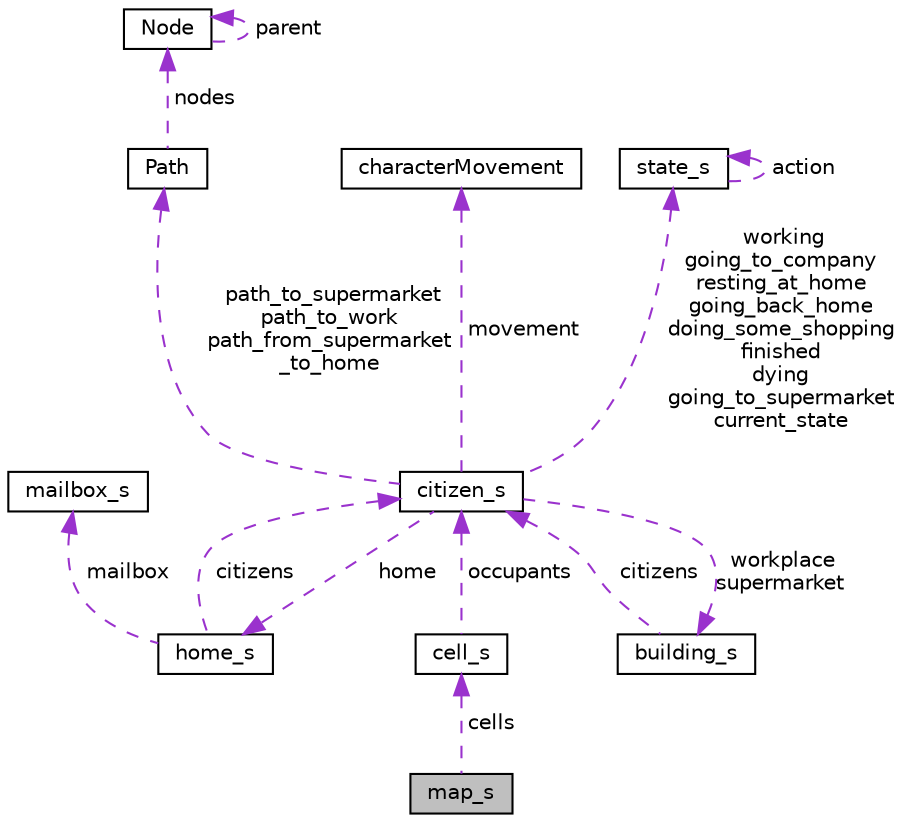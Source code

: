 digraph "map_s"
{
 // LATEX_PDF_SIZE
  edge [fontname="Helvetica",fontsize="10",labelfontname="Helvetica",labelfontsize="10"];
  node [fontname="Helvetica",fontsize="10",shape=record];
  Node1 [label="map_s",height=0.2,width=0.4,color="black", fillcolor="grey75", style="filled", fontcolor="black",tooltip="The city map."];
  Node2 -> Node1 [dir="back",color="darkorchid3",fontsize="10",style="dashed",label=" cells" ,fontname="Helvetica"];
  Node2 [label="cell_s",height=0.2,width=0.4,color="black", fillcolor="white", style="filled",URL="$d8/db0/structcell__s.html",tooltip="A cell within the map of the city."];
  Node3 -> Node2 [dir="back",color="darkorchid3",fontsize="10",style="dashed",label=" occupants" ,fontname="Helvetica"];
  Node3 [label="citizen_s",height=0.2,width=0.4,color="black", fillcolor="white", style="filled",URL="$dc/d85/structcitizen__s.html",tooltip="A structure representing a citizen in the simulation."];
  Node4 -> Node3 [dir="back",color="darkorchid3",fontsize="10",style="dashed",label=" home" ,fontname="Helvetica"];
  Node4 [label="home_s",height=0.2,width=0.4,color="black", fillcolor="white", style="filled",URL="$d3/d3f/structhome__s.html",tooltip="A structure representing a home in the simulation."];
  Node3 -> Node4 [dir="back",color="darkorchid3",fontsize="10",style="dashed",label=" citizens" ,fontname="Helvetica"];
  Node5 -> Node4 [dir="back",color="darkorchid3",fontsize="10",style="dashed",label=" mailbox" ,fontname="Helvetica"];
  Node5 [label="mailbox_s",height=0.2,width=0.4,color="black", fillcolor="white", style="filled",URL="$d2/dc7/structmailbox__s.html",tooltip="A structure representing a mailbox in the simulation."];
  Node6 -> Node3 [dir="back",color="darkorchid3",fontsize="10",style="dashed",label=" workplace\nsupermarket" ,fontname="Helvetica"];
  Node6 [label="building_s",height=0.2,width=0.4,color="black", fillcolor="white", style="filled",URL="$d5/dac/structbuilding__s.html",tooltip="A structure representing a building in the simulation."];
  Node3 -> Node6 [dir="back",color="darkorchid3",fontsize="10",style="dashed",label=" citizens" ,fontname="Helvetica"];
  Node7 -> Node3 [dir="back",color="darkorchid3",fontsize="10",style="dashed",label=" path_to_supermarket\npath_to_work\npath_from_supermarket\l_to_home" ,fontname="Helvetica"];
  Node7 [label="Path",height=0.2,width=0.4,color="black", fillcolor="white", style="filled",URL="$d3/d20/structPath.html",tooltip="A structure representing a path in a grid."];
  Node8 -> Node7 [dir="back",color="darkorchid3",fontsize="10",style="dashed",label=" nodes" ,fontname="Helvetica"];
  Node8 [label="Node",height=0.2,width=0.4,color="black", fillcolor="white", style="filled",URL="$d8/d49/structNode.html",tooltip="A structure representing a node in a grid."];
  Node8 -> Node8 [dir="back",color="darkorchid3",fontsize="10",style="dashed",label=" parent" ,fontname="Helvetica"];
  Node9 -> Node3 [dir="back",color="darkorchid3",fontsize="10",style="dashed",label=" movement" ,fontname="Helvetica"];
  Node9 [label="characterMovement",height=0.2,width=0.4,color="black", fillcolor="white", style="filled",URL="$d7/d19/structcharacterMovement.html",tooltip=" "];
  Node10 -> Node3 [dir="back",color="darkorchid3",fontsize="10",style="dashed",label=" working\ngoing_to_company\nresting_at_home\ngoing_back_home\ndoing_some_shopping\nfinished\ndying\ngoing_to_supermarket\ncurrent_state" ,fontname="Helvetica"];
  Node10 [label="state_s",height=0.2,width=0.4,color="black", fillcolor="white", style="filled",URL="$d0/dd8/structstate__s.html",tooltip="Structure representing a state for a citizen."];
  Node10 -> Node10 [dir="back",color="darkorchid3",fontsize="10",style="dashed",label=" action" ,fontname="Helvetica"];
}
